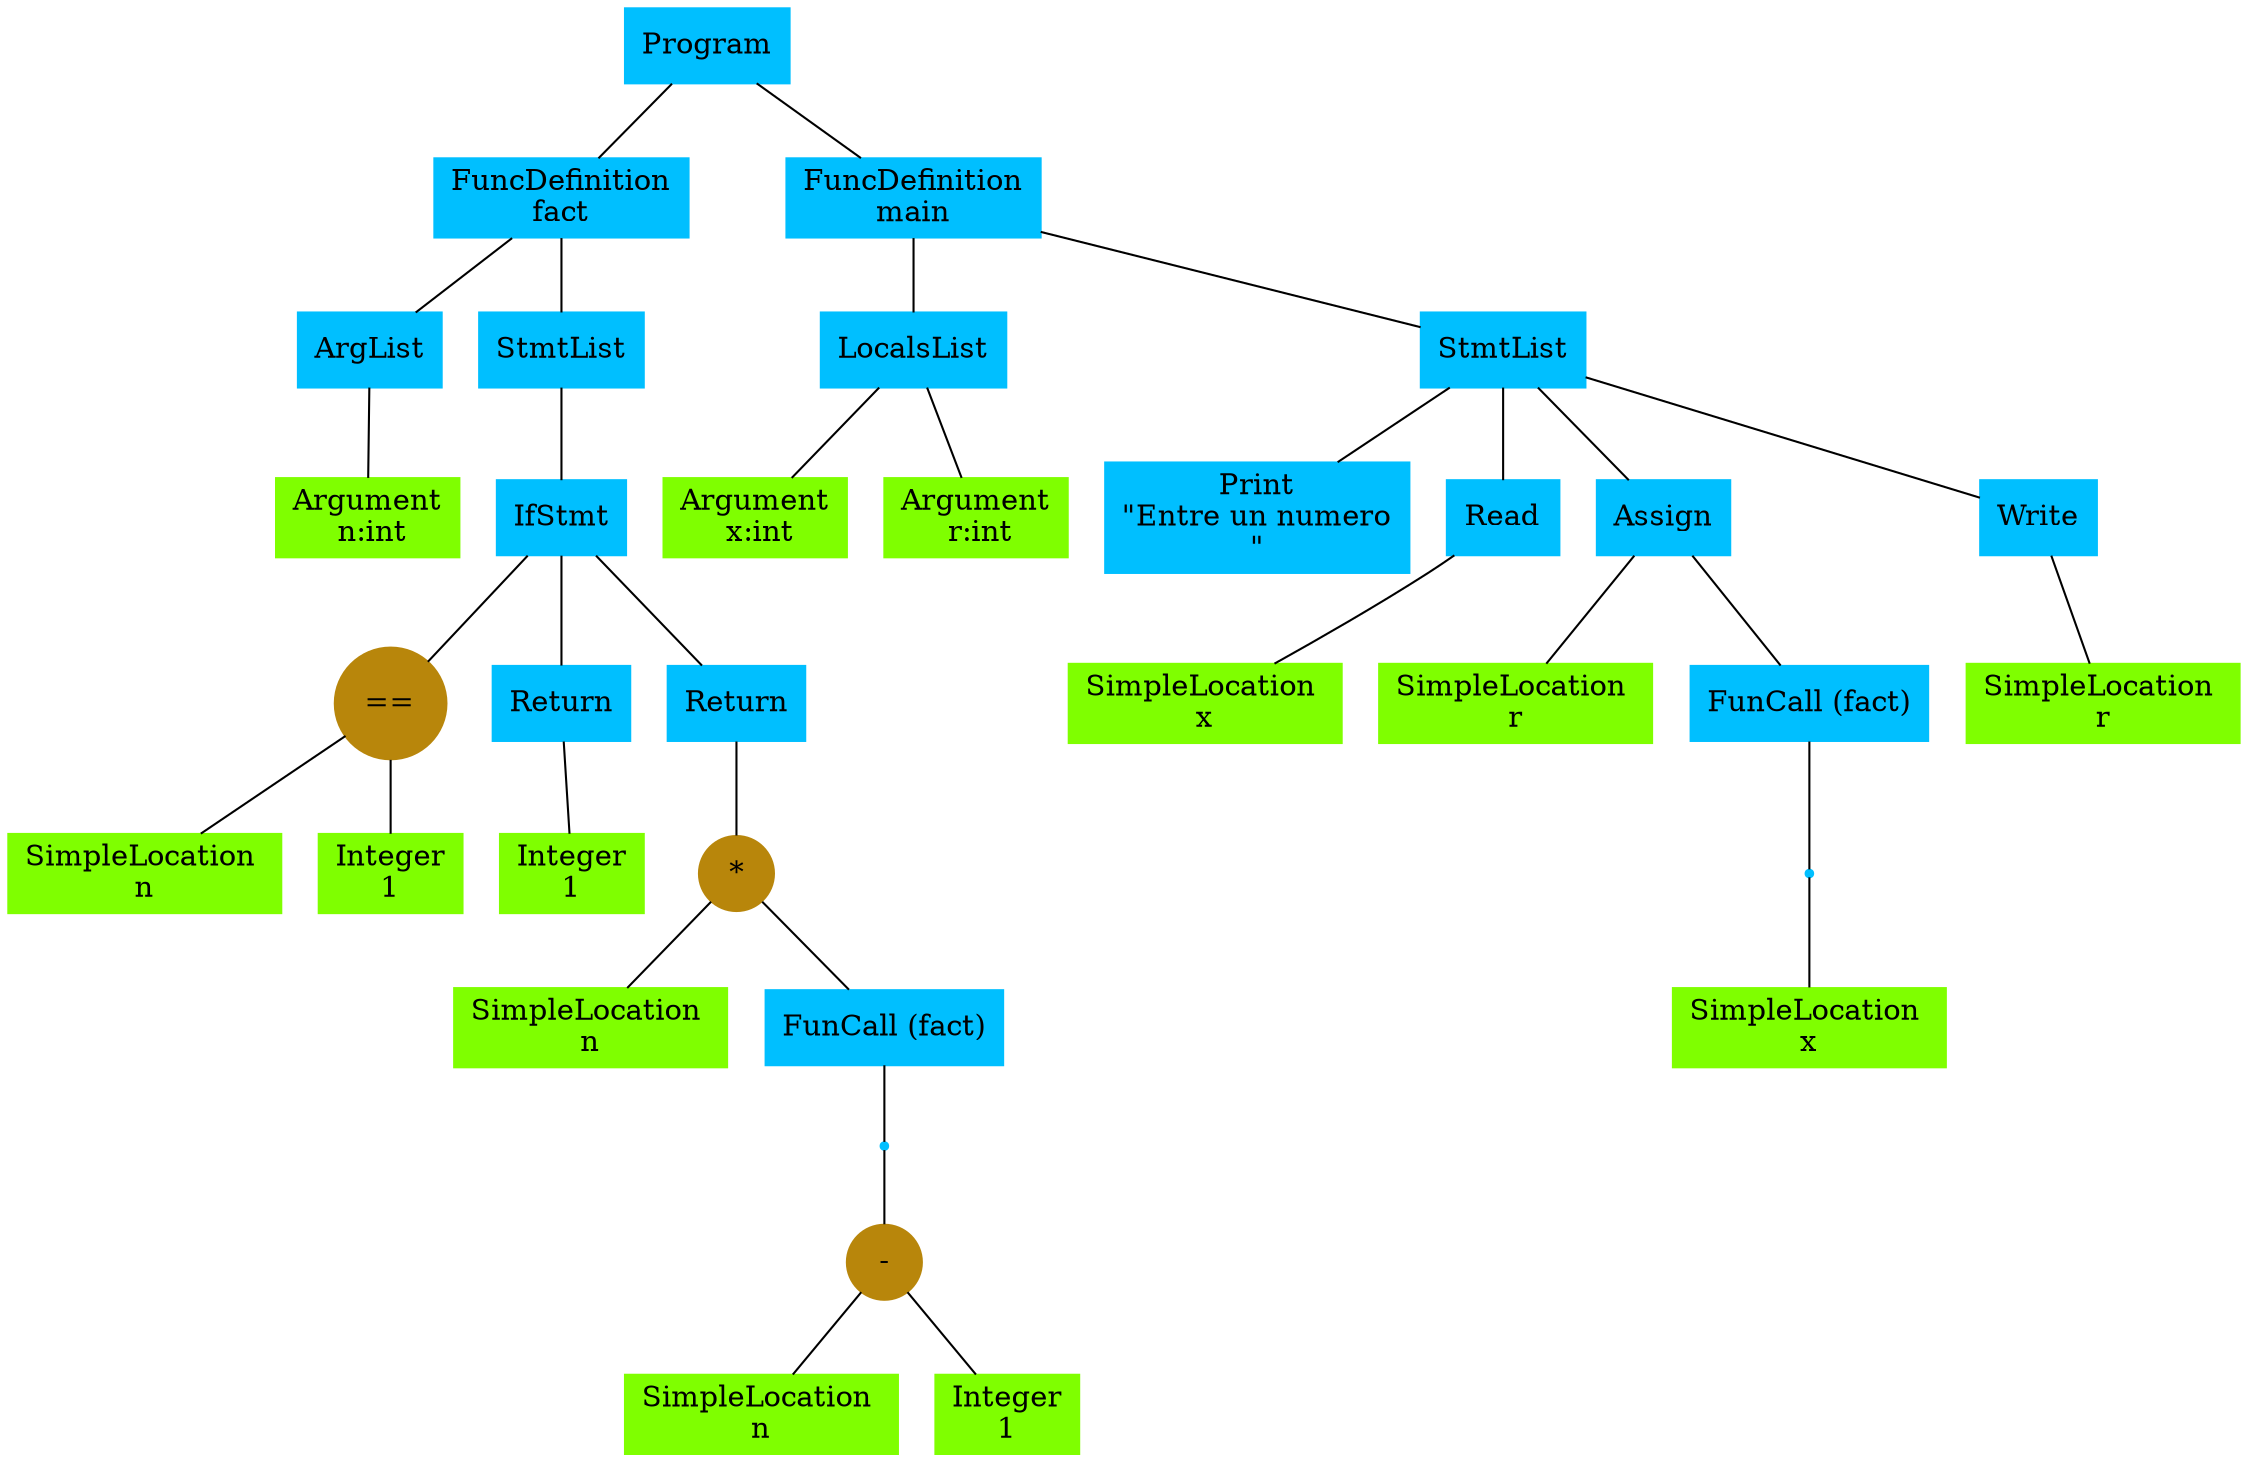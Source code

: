 digraph AST {
	node [color=deepskyblue shape=box style=filled]
	edge [arrowhead=none]
	n1 [label=Program]
	n2 [label="FuncDefinition
fact"]
	n3 [label=ArgList]
	n4 [label="Argument
 n:int" color=chartreuse]
	n3 -> n4
	n2 -> n3
	n5 [label=StmtList]
	n6 [label=IfStmt]
	n7 [label="==" color=darkgoldenrod shape=circle]
	n8 [label="SimpleLocation 
n" color=chartreuse]
	n7 -> n8
	n9 [label="Integer
1" color=chartreuse]
	n7 -> n9
	n6 -> n7
	n10 [label=Return]
	n11 [label="Integer
1" color=chartreuse]
	n10 -> n11
	n6 -> n10
	n12 [label=Return]
	n13 [label="*" color=darkgoldenrod shape=circle]
	n14 [label="SimpleLocation 
n" color=chartreuse]
	n13 -> n14
	n15 [label="FunCall (fact)"]
	n16 [label=ArgList shape=point]
	n17 [label="-" color=darkgoldenrod shape=circle]
	n18 [label="SimpleLocation 
n" color=chartreuse]
	n17 -> n18
	n19 [label="Integer
1" color=chartreuse]
	n17 -> n19
	n16 -> n17
	n15 -> n16
	n13 -> n15
	n12 -> n13
	n6 -> n12
	n5 -> n6
	n2 -> n5
	n1 -> n2
	n20 [label="FuncDefinition
main"]
	n21 [label=LocalsList]
	n22 [label="Argument
 x:int" color=chartreuse]
	n21 -> n22
	n23 [label="Argument
 r:int" color=chartreuse]
	n21 -> n23
	n20 -> n21
	n24 [label=StmtList]
	n25 [label="Print
\"Entre un numero\n\""]
	n24 -> n25
	n26 [label=Read]
	n27 [label="SimpleLocation 
x" color=chartreuse]
	n26 -> n27
	n24 -> n26
	n28 [label=Assign]
	n29 [label="SimpleLocation 
r" color=chartreuse]
	n28 -> n29
	n30 [label="FunCall (fact)"]
	n31 [label=ArgList shape=point]
	n32 [label="SimpleLocation 
x" color=chartreuse]
	n31 -> n32
	n30 -> n31
	n28 -> n30
	n24 -> n28
	n33 [label=Write]
	n34 [label="SimpleLocation 
r" color=chartreuse]
	n33 -> n34
	n24 -> n33
	n20 -> n24
	n1 -> n20
}

